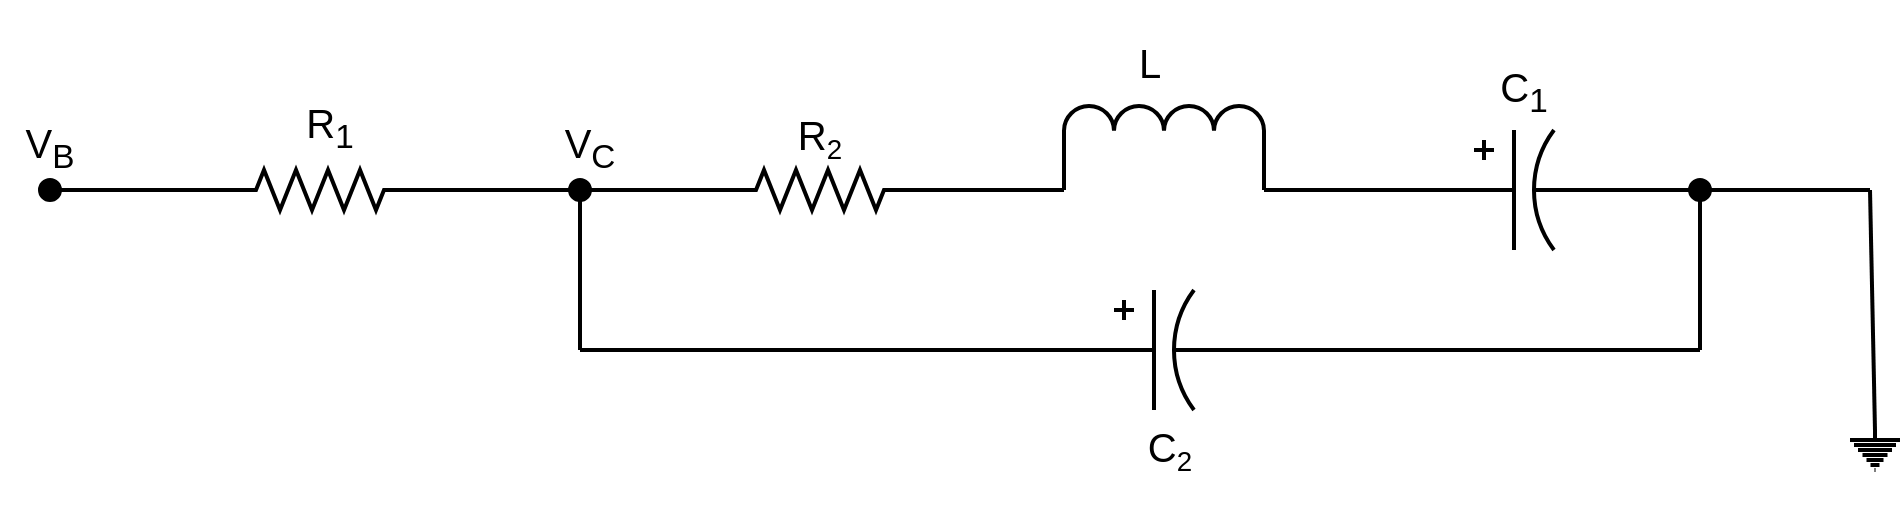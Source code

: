 <mxfile version="14.1.8" type="device"><diagram name="Page-1" id="7e0a89b8-554c-2b80-1dc8-d5c74ca68de4"><mxGraphModel dx="1506" dy="1151" grid="1" gridSize="10" guides="1" tooltips="1" connect="1" arrows="1" fold="1" page="1" pageScale="1" pageWidth="1100" pageHeight="850" background="#ffffff" math="0" shadow="0"><root><mxCell id="0"/><mxCell id="1" parent="0"/><mxCell id="0B_ZkubOiI8C23TAf0jx-1" value="" style="pointerEvents=1;verticalLabelPosition=bottom;shadow=0;dashed=0;align=center;html=1;verticalAlign=top;shape=mxgraph.electrical.inductors.inductor;strokeWidth=2;" vertex="1" parent="1"><mxGeometry x="592" y="478" width="100" height="42" as="geometry"/></mxCell><mxCell id="0B_ZkubOiI8C23TAf0jx-2" value="" style="pointerEvents=1;verticalLabelPosition=bottom;shadow=0;dashed=0;align=center;html=1;verticalAlign=top;shape=mxgraph.electrical.resistors.resistor_2;strokeWidth=2;" vertex="1" parent="1"><mxGeometry x="420" y="510" width="100" height="20" as="geometry"/></mxCell><mxCell id="0B_ZkubOiI8C23TAf0jx-3" value="" style="endArrow=none;html=1;exitX=1;exitY=0.5;exitDx=0;exitDy=0;exitPerimeter=0;entryX=0;entryY=1;entryDx=0;entryDy=0;entryPerimeter=0;strokeWidth=2;" edge="1" parent="1" source="0B_ZkubOiI8C23TAf0jx-2" target="0B_ZkubOiI8C23TAf0jx-1"><mxGeometry width="50" height="50" relative="1" as="geometry"><mxPoint x="750" y="440" as="sourcePoint"/><mxPoint x="800" y="390" as="targetPoint"/></mxGeometry></mxCell><mxCell id="0B_ZkubOiI8C23TAf0jx-4" value="" style="pointerEvents=1;verticalLabelPosition=bottom;shadow=0;dashed=0;align=center;html=1;verticalAlign=top;shape=mxgraph.electrical.capacitors.capacitor_3;strokeWidth=2;" vertex="1" parent="1"><mxGeometry x="772" y="490" width="100" height="60" as="geometry"/></mxCell><mxCell id="0B_ZkubOiI8C23TAf0jx-5" value="" style="endArrow=none;html=1;strokeWidth=2;exitX=1;exitY=1;exitDx=0;exitDy=0;exitPerimeter=0;entryX=0;entryY=0.5;entryDx=0;entryDy=0;entryPerimeter=0;" edge="1" parent="1" source="0B_ZkubOiI8C23TAf0jx-1" target="0B_ZkubOiI8C23TAf0jx-4"><mxGeometry width="50" height="50" relative="1" as="geometry"><mxPoint x="750" y="440" as="sourcePoint"/><mxPoint x="800" y="390" as="targetPoint"/></mxGeometry></mxCell><mxCell id="0B_ZkubOiI8C23TAf0jx-6" value="" style="pointerEvents=1;verticalLabelPosition=bottom;shadow=0;dashed=0;align=center;html=1;verticalAlign=top;shape=mxgraph.electrical.capacitors.capacitor_3;strokeWidth=2;" vertex="1" parent="1"><mxGeometry x="592" y="570" width="100" height="60" as="geometry"/></mxCell><mxCell id="0B_ZkubOiI8C23TAf0jx-7" value="" style="endArrow=none;html=1;strokeWidth=2;" edge="1" parent="1"><mxGeometry width="50" height="50" relative="1" as="geometry"><mxPoint x="910" y="520" as="sourcePoint"/><mxPoint x="995" y="520" as="targetPoint"/></mxGeometry></mxCell><mxCell id="0B_ZkubOiI8C23TAf0jx-9" value="" style="endArrow=none;html=1;strokeWidth=2;exitX=1;exitY=0.5;exitDx=0;exitDy=0;exitPerimeter=0;" edge="1" parent="1" source="0B_ZkubOiI8C23TAf0jx-6"><mxGeometry width="50" height="50" relative="1" as="geometry"><mxPoint x="750" y="440" as="sourcePoint"/><mxPoint x="910" y="600" as="targetPoint"/></mxGeometry></mxCell><mxCell id="0B_ZkubOiI8C23TAf0jx-11" value="" style="verticalLabelPosition=bottom;shadow=0;dashed=0;align=center;html=1;verticalAlign=top;strokeWidth=2;shape=ellipse;fillColor=#000000;" vertex="1" parent="1"><mxGeometry x="905" y="515" width="10" height="10" as="geometry"/></mxCell><mxCell id="0B_ZkubOiI8C23TAf0jx-13" value="" style="endArrow=none;html=1;strokeWidth=2;exitX=1;exitY=0.5;exitDx=0;exitDy=0;exitPerimeter=0;entryX=0;entryY=0.5;entryDx=0;entryDy=0;" edge="1" parent="1" source="0B_ZkubOiI8C23TAf0jx-4" target="0B_ZkubOiI8C23TAf0jx-11"><mxGeometry width="50" height="50" relative="1" as="geometry"><mxPoint x="872" y="520" as="sourcePoint"/><mxPoint x="900.0" y="520" as="targetPoint"/></mxGeometry></mxCell><mxCell id="0B_ZkubOiI8C23TAf0jx-21" value="" style="endArrow=none;html=1;strokeWidth=2;entryX=0.5;entryY=0;entryDx=0;entryDy=0;" edge="1" parent="1" target="0B_ZkubOiI8C23TAf0jx-11"><mxGeometry width="50" height="50" relative="1" as="geometry"><mxPoint x="910" y="600" as="sourcePoint"/><mxPoint x="800" y="490" as="targetPoint"/></mxGeometry></mxCell><mxCell id="0B_ZkubOiI8C23TAf0jx-22" value="" style="endArrow=none;html=1;strokeWidth=2;entryX=0.5;entryY=0;entryDx=0;entryDy=0;" edge="1" parent="1"><mxGeometry width="50" height="50" relative="1" as="geometry"><mxPoint x="910.0" y="600" as="sourcePoint"/><mxPoint x="910.0" y="515" as="targetPoint"/></mxGeometry></mxCell><mxCell id="0B_ZkubOiI8C23TAf0jx-25" value="" style="endArrow=none;html=1;strokeWidth=2;exitX=0;exitY=0.5;exitDx=0;exitDy=0;exitPerimeter=0;entryX=1;entryY=0.5;entryDx=0;entryDy=0;entryPerimeter=0;" edge="1" parent="1" source="0B_ZkubOiI8C23TAf0jx-28" target="0B_ZkubOiI8C23TAf0jx-30"><mxGeometry width="50" height="50" relative="1" as="geometry"><mxPoint x="610" y="520" as="sourcePoint"/><mxPoint x="310" y="520" as="targetPoint"/></mxGeometry></mxCell><mxCell id="0B_ZkubOiI8C23TAf0jx-26" value="" style="endArrow=none;html=1;strokeWidth=2;exitX=0;exitY=0.5;exitDx=0;exitDy=0;exitPerimeter=0;" edge="1" parent="1" source="0B_ZkubOiI8C23TAf0jx-6"><mxGeometry width="50" height="50" relative="1" as="geometry"><mxPoint x="610" y="520" as="sourcePoint"/><mxPoint x="350" y="600" as="targetPoint"/></mxGeometry></mxCell><mxCell id="0B_ZkubOiI8C23TAf0jx-27" value="" style="endArrow=none;html=1;strokeWidth=2;" edge="1" parent="1"><mxGeometry width="50" height="50" relative="1" as="geometry"><mxPoint x="350" y="600" as="sourcePoint"/><mxPoint x="350" y="520" as="targetPoint"/></mxGeometry></mxCell><mxCell id="0B_ZkubOiI8C23TAf0jx-28" value="" style="verticalLabelPosition=bottom;shadow=0;dashed=0;align=center;html=1;verticalAlign=top;strokeWidth=2;shape=ellipse;fillColor=#000000;" vertex="1" parent="1"><mxGeometry x="345" y="515" width="10" height="10" as="geometry"/></mxCell><mxCell id="0B_ZkubOiI8C23TAf0jx-29" value="" style="endArrow=none;html=1;strokeWidth=2;exitX=0;exitY=0.5;exitDx=0;exitDy=0;exitPerimeter=0;" edge="1" parent="1" source="0B_ZkubOiI8C23TAf0jx-2" target="0B_ZkubOiI8C23TAf0jx-28"><mxGeometry width="50" height="50" relative="1" as="geometry"><mxPoint x="420" y="520" as="sourcePoint"/><mxPoint x="310" y="520" as="targetPoint"/></mxGeometry></mxCell><mxCell id="0B_ZkubOiI8C23TAf0jx-30" value="" style="pointerEvents=1;verticalLabelPosition=bottom;shadow=0;dashed=0;align=center;html=1;verticalAlign=top;shape=mxgraph.electrical.resistors.resistor_2;strokeWidth=2;" vertex="1" parent="1"><mxGeometry x="170" y="510" width="100" height="20" as="geometry"/></mxCell><mxCell id="0B_ZkubOiI8C23TAf0jx-31" value="" style="endArrow=none;html=1;strokeWidth=2;exitX=0;exitY=0.5;exitDx=0;exitDy=0;exitPerimeter=0;" edge="1" parent="1" source="0B_ZkubOiI8C23TAf0jx-32"><mxGeometry width="50" height="50" relative="1" as="geometry"><mxPoint x="470" y="540" as="sourcePoint"/><mxPoint x="80" y="520" as="targetPoint"/></mxGeometry></mxCell><mxCell id="0B_ZkubOiI8C23TAf0jx-32" value="" style="verticalLabelPosition=bottom;shadow=0;dashed=0;align=center;html=1;verticalAlign=top;strokeWidth=2;shape=ellipse;fillColor=#000000;" vertex="1" parent="1"><mxGeometry x="80" y="515" width="10" height="10" as="geometry"/></mxCell><mxCell id="0B_ZkubOiI8C23TAf0jx-33" value="" style="endArrow=none;html=1;strokeWidth=2;exitX=0;exitY=0.5;exitDx=0;exitDy=0;exitPerimeter=0;" edge="1" parent="1" source="0B_ZkubOiI8C23TAf0jx-30" target="0B_ZkubOiI8C23TAf0jx-32"><mxGeometry width="50" height="50" relative="1" as="geometry"><mxPoint x="170" y="520" as="sourcePoint"/><mxPoint x="80" y="520" as="targetPoint"/></mxGeometry></mxCell><mxCell id="0B_ZkubOiI8C23TAf0jx-34" value="" style="pointerEvents=1;verticalLabelPosition=bottom;shadow=0;dashed=0;align=center;html=1;verticalAlign=top;shape=mxgraph.electrical.signal_sources.protective_earth;strokeWidth=2;fillColor=#000000;" vertex="1" parent="1"><mxGeometry x="985" y="640" width="25" height="20" as="geometry"/></mxCell><mxCell id="0B_ZkubOiI8C23TAf0jx-35" value="" style="endArrow=none;html=1;strokeWidth=2;exitX=0.5;exitY=0;exitDx=0;exitDy=0;exitPerimeter=0;" edge="1" parent="1" source="0B_ZkubOiI8C23TAf0jx-34"><mxGeometry width="50" height="50" relative="1" as="geometry"><mxPoint x="990" y="630" as="sourcePoint"/><mxPoint x="995" y="520" as="targetPoint"/><Array as="points"/></mxGeometry></mxCell><mxCell id="0B_ZkubOiI8C23TAf0jx-36" value="&lt;font style=&quot;font-size: 20px&quot;&gt;R&lt;sub&gt;1&lt;/sub&gt;&lt;/font&gt;" style="text;html=1;strokeColor=none;fillColor=none;align=center;verticalAlign=middle;whiteSpace=wrap;rounded=0;aspect=fixed;strokeWidth=2;" vertex="1" parent="1"><mxGeometry x="200" y="457.5" width="50" height="62.5" as="geometry"/></mxCell><mxCell id="0B_ZkubOiI8C23TAf0jx-37" value="&lt;font style=&quot;font-size: 20px&quot;&gt;R&lt;/font&gt;&lt;font style=&quot;font-size: 16.667px&quot;&gt;&lt;sub&gt;2&lt;/sub&gt;&lt;/font&gt;" style="text;html=1;strokeColor=none;fillColor=none;align=center;verticalAlign=middle;whiteSpace=wrap;rounded=0;aspect=fixed;strokeWidth=2;" vertex="1" parent="1"><mxGeometry x="445" y="462.5" width="50" height="62.5" as="geometry"/></mxCell><mxCell id="0B_ZkubOiI8C23TAf0jx-38" value="&lt;font&gt;&lt;sub&gt;&lt;span style=&quot;font-size: 20px&quot;&gt;C&lt;sub&gt;1&lt;/sub&gt;&lt;/span&gt;&lt;/sub&gt;&lt;/font&gt;" style="text;html=1;strokeColor=none;fillColor=none;align=center;verticalAlign=middle;whiteSpace=wrap;rounded=0;aspect=fixed;strokeWidth=2;" vertex="1" parent="1"><mxGeometry x="797" y="440" width="50" height="62.5" as="geometry"/></mxCell><mxCell id="0B_ZkubOiI8C23TAf0jx-39" value="&lt;font&gt;&lt;sub&gt;&lt;span style=&quot;font-size: 20px&quot;&gt;C&lt;/span&gt;&lt;span style=&quot;font-size: 16.667px&quot;&gt;&lt;sub&gt;2&lt;/sub&gt;&lt;/span&gt;&lt;/sub&gt;&lt;/font&gt;" style="text;html=1;strokeColor=none;fillColor=none;align=center;verticalAlign=middle;whiteSpace=wrap;rounded=0;aspect=fixed;strokeWidth=2;" vertex="1" parent="1"><mxGeometry x="620" y="618.75" width="50" height="62.5" as="geometry"/></mxCell><mxCell id="0B_ZkubOiI8C23TAf0jx-40" value="&lt;span style=&quot;font-size: 20px&quot;&gt;L&lt;/span&gt;" style="text;html=1;strokeColor=none;fillColor=none;align=center;verticalAlign=middle;whiteSpace=wrap;rounded=0;aspect=fixed;strokeWidth=2;" vertex="1" parent="1"><mxGeometry x="610" y="425" width="50" height="62.5" as="geometry"/></mxCell><mxCell id="0B_ZkubOiI8C23TAf0jx-41" value="&lt;span style=&quot;font-size: 20px&quot;&gt;V&lt;sub&gt;B&lt;/sub&gt;&lt;/span&gt;" style="text;html=1;strokeColor=none;fillColor=none;align=center;verticalAlign=middle;whiteSpace=wrap;rounded=0;aspect=fixed;strokeWidth=3;" vertex="1" parent="1"><mxGeometry x="60" y="467.5" width="50" height="62.5" as="geometry"/></mxCell><mxCell id="0B_ZkubOiI8C23TAf0jx-42" value="&lt;span style=&quot;font-size: 20px&quot;&gt;V&lt;sub&gt;C&lt;/sub&gt;&lt;/span&gt;" style="text;html=1;strokeColor=none;fillColor=none;align=center;verticalAlign=middle;whiteSpace=wrap;rounded=0;aspect=fixed;strokeWidth=2;" vertex="1" parent="1"><mxGeometry x="330" y="467.5" width="50" height="62.5" as="geometry"/></mxCell></root></mxGraphModel></diagram></mxfile>